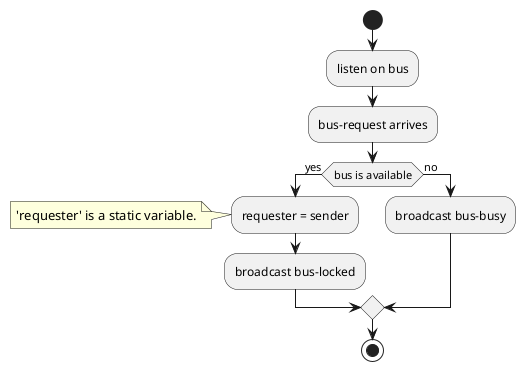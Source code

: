 @startuml
start
:listen on bus;
:bus-request arrives;
if (bus is available) then (yes)
    :requester = sender;
    note left: 'requester' is a static variable.
    :broadcast bus-locked;
else (no)
    :broadcast bus-busy;
endif
stop
@enduml
